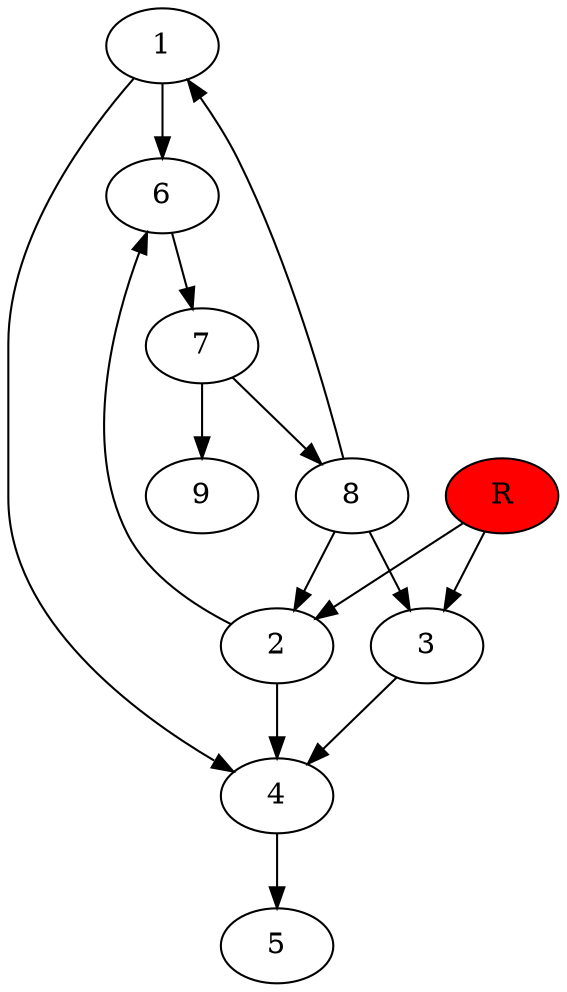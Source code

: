 digraph prb54862 {
	1
	2
	3
	4
	5
	6
	7
	8
	R [fillcolor="#ff0000" style=filled]
	1 -> 4
	1 -> 6
	2 -> 4
	2 -> 6
	3 -> 4
	4 -> 5
	6 -> 7
	7 -> 8
	7 -> 9
	8 -> 1
	8 -> 2
	8 -> 3
	R -> 2
	R -> 3
}
